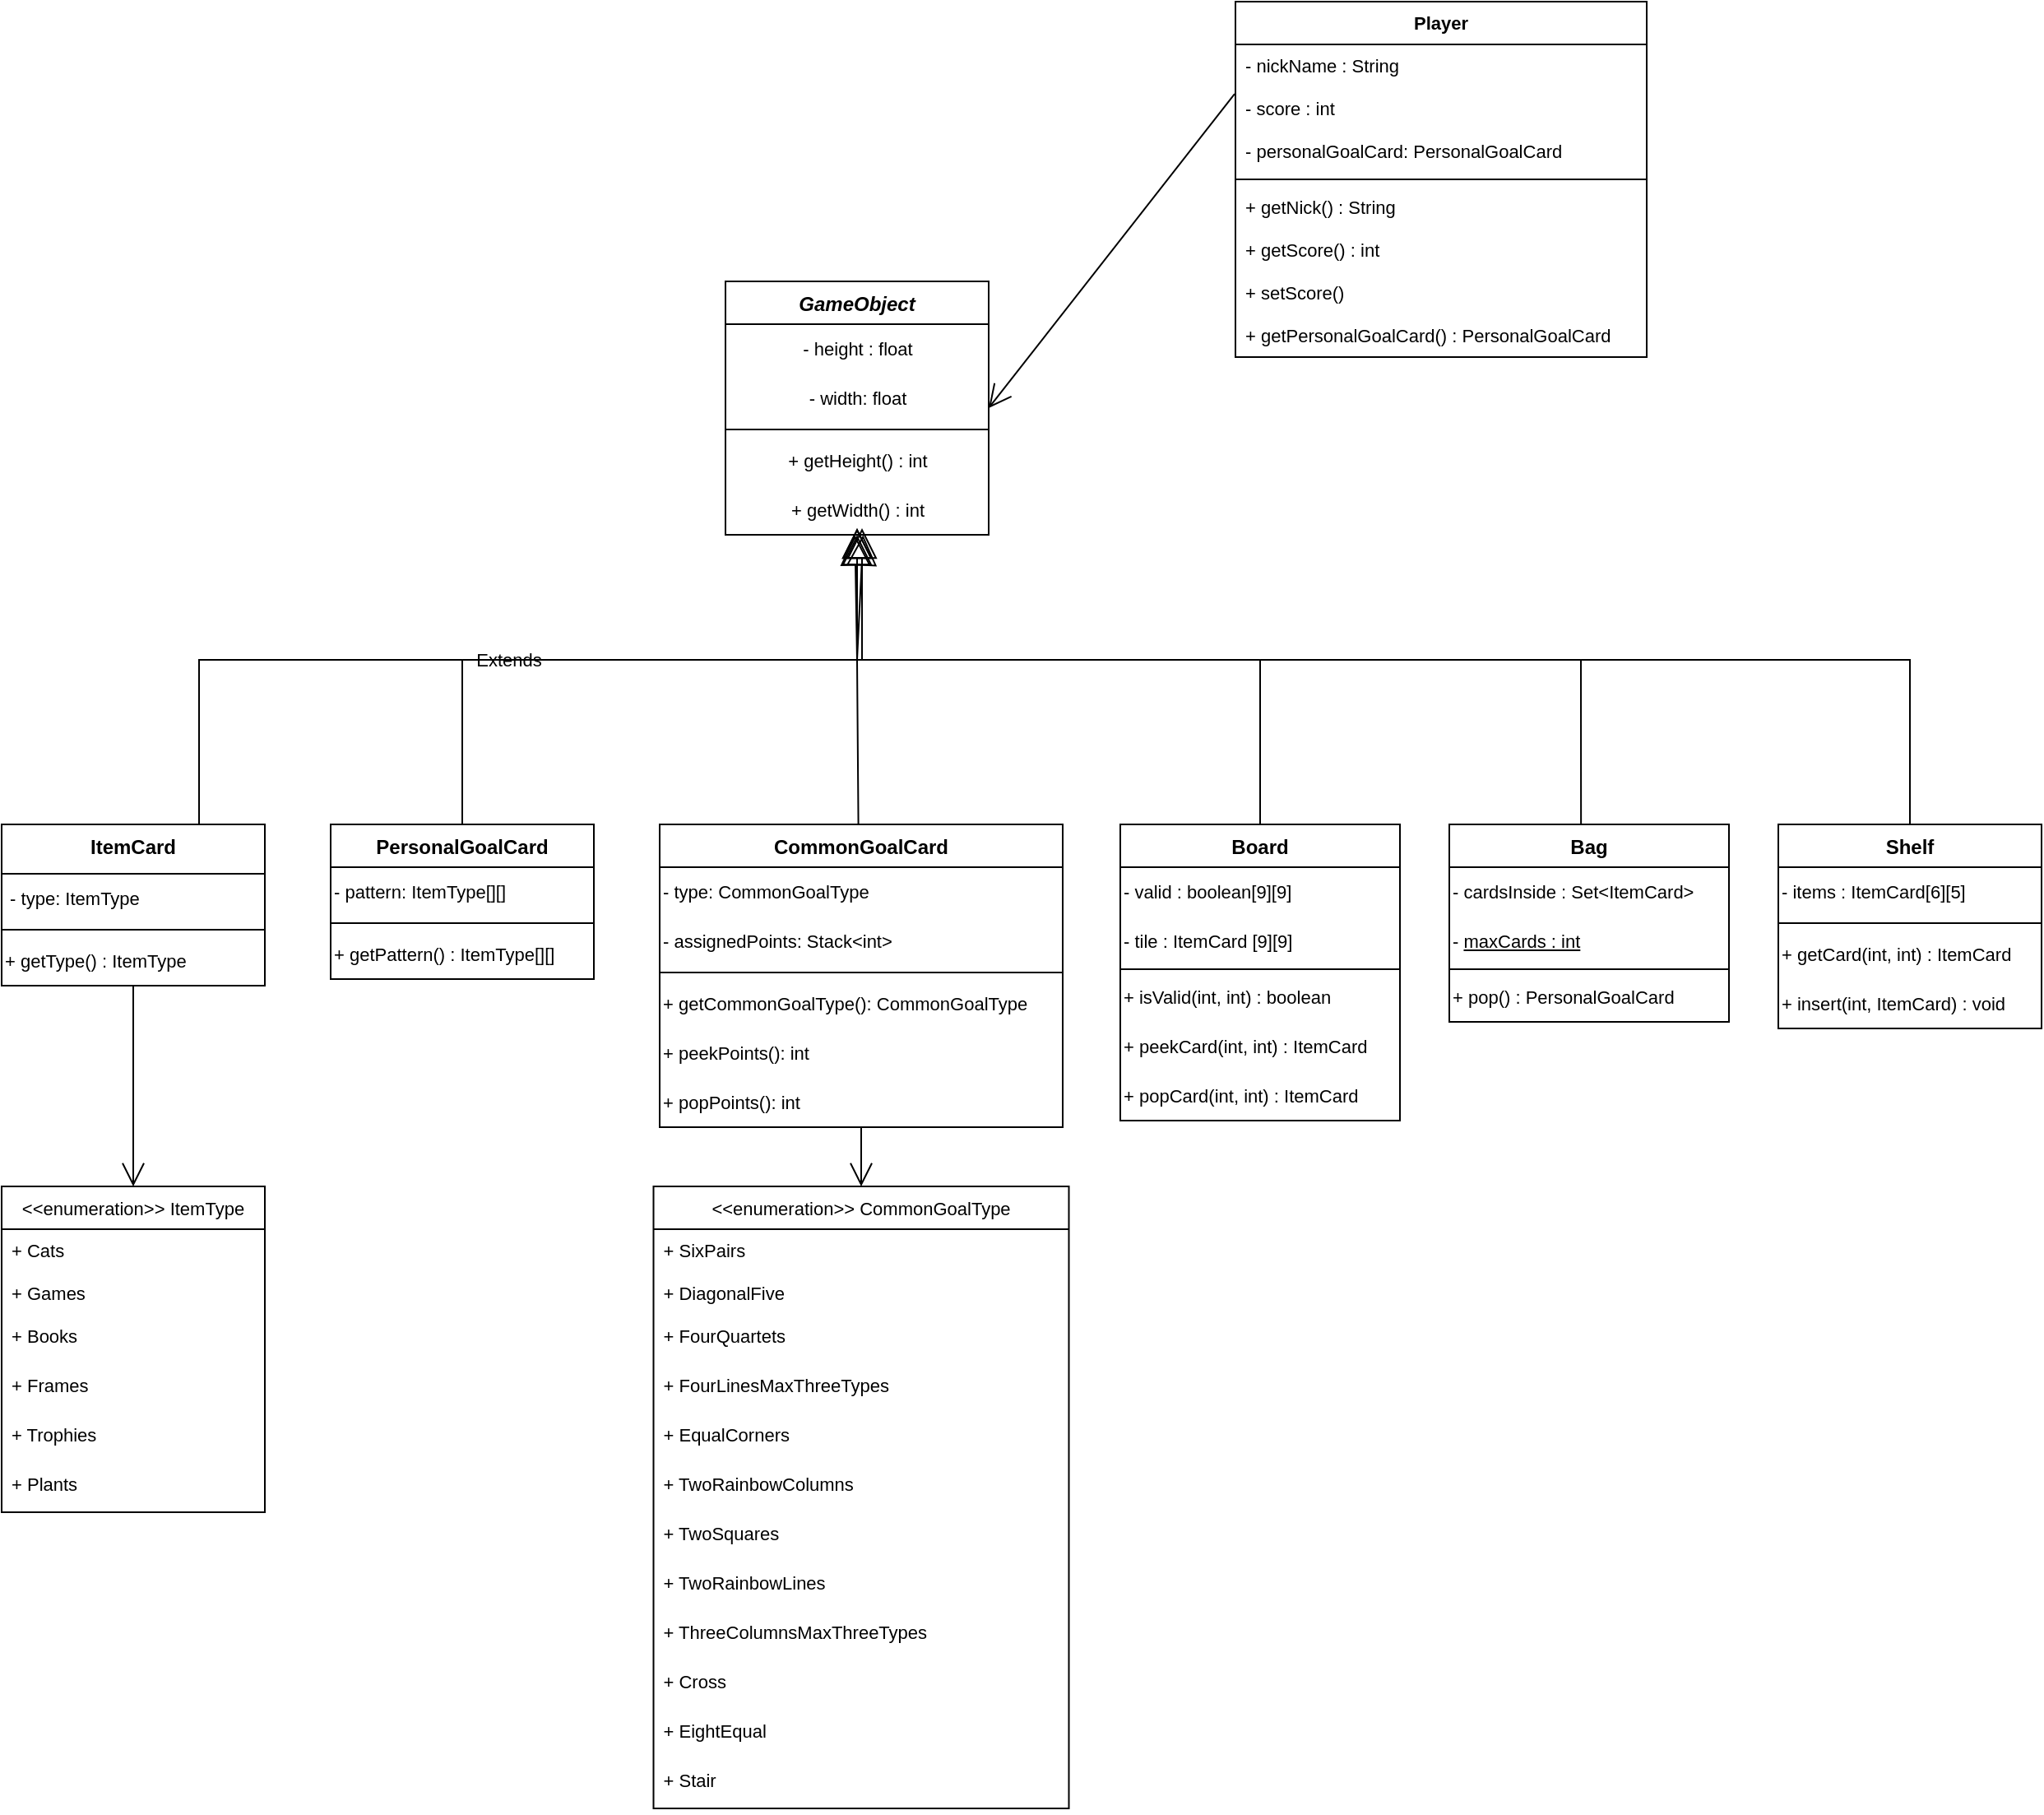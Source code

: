 <mxfile version="20.5.3" type="embed"><diagram id="C5RBs43oDa-KdzZeNtuy" name="Page-1"><mxGraphModel dx="778" dy="625" grid="1" gridSize="10" guides="1" tooltips="1" connect="1" arrows="1" fold="1" page="1" pageScale="1" pageWidth="4681" pageHeight="3300" math="0" shadow="0"><root><mxCell id="WIyWlLk6GJQsqaUBKTNV-0"/><mxCell id="WIyWlLk6GJQsqaUBKTNV-1" parent="WIyWlLk6GJQsqaUBKTNV-0"/><mxCell id="zkfFHV4jXpPFQw0GAbJ--0" value="GameObject" style="swimlane;fontStyle=3;align=center;verticalAlign=top;childLayout=stackLayout;horizontal=1;startSize=26;horizontalStack=0;resizeParent=1;resizeLast=0;collapsible=1;marginBottom=0;rounded=0;shadow=0;strokeWidth=1;" parent="WIyWlLk6GJQsqaUBKTNV-1" vertex="1"><mxGeometry x="760" y="330" width="160" height="154" as="geometry"><mxRectangle x="220" y="120" width="160" height="26" as="alternateBounds"/></mxGeometry></mxCell><mxCell id="217" value="- height : float" style="text;html=1;align=center;verticalAlign=middle;resizable=0;points=[];autosize=1;strokeColor=none;fillColor=none;fontSize=11;" parent="zkfFHV4jXpPFQw0GAbJ--0" vertex="1"><mxGeometry y="26" width="160" height="30" as="geometry"/></mxCell><mxCell id="218" value="- width: float" style="text;html=1;align=center;verticalAlign=middle;resizable=0;points=[];autosize=1;strokeColor=none;fillColor=none;fontSize=11;" parent="zkfFHV4jXpPFQw0GAbJ--0" vertex="1"><mxGeometry y="56" width="160" height="30" as="geometry"/></mxCell><mxCell id="zkfFHV4jXpPFQw0GAbJ--4" value="" style="line;html=1;strokeWidth=1;align=left;verticalAlign=middle;spacingTop=-1;spacingLeft=3;spacingRight=3;rotatable=0;labelPosition=right;points=[];portConstraint=eastwest;" parent="zkfFHV4jXpPFQw0GAbJ--0" vertex="1"><mxGeometry y="86" width="160" height="8" as="geometry"/></mxCell><mxCell id="219" value="+ getHeight() : int" style="text;html=1;align=center;verticalAlign=middle;resizable=0;points=[];autosize=1;strokeColor=none;fillColor=none;fontSize=11;" parent="zkfFHV4jXpPFQw0GAbJ--0" vertex="1"><mxGeometry y="94" width="160" height="30" as="geometry"/></mxCell><mxCell id="220" value="+ getWidth() : int" style="text;html=1;align=center;verticalAlign=middle;resizable=0;points=[];autosize=1;strokeColor=none;fillColor=none;fontSize=11;" parent="zkfFHV4jXpPFQw0GAbJ--0" vertex="1"><mxGeometry y="124" width="160" height="30" as="geometry"/></mxCell><mxCell id="31" value="PersonalGoalCard" style="swimlane;fontStyle=1;align=center;verticalAlign=top;childLayout=stackLayout;horizontal=1;startSize=26;horizontalStack=0;resizeParent=1;resizeParentMax=0;resizeLast=0;collapsible=1;marginBottom=0;" parent="WIyWlLk6GJQsqaUBKTNV-1" vertex="1"><mxGeometry x="520" y="660" width="160" height="94" as="geometry"/></mxCell><mxCell id="211" value="- pattern: ItemType[][]" style="text;html=1;align=left;verticalAlign=middle;resizable=0;points=[];autosize=1;strokeColor=none;fillColor=none;fontSize=11;" parent="31" vertex="1"><mxGeometry y="26" width="160" height="30" as="geometry"/></mxCell><mxCell id="33" value="" style="line;strokeWidth=1;fillColor=none;align=left;verticalAlign=middle;spacingTop=-1;spacingLeft=3;spacingRight=3;rotatable=0;labelPosition=right;points=[];portConstraint=eastwest;strokeColor=inherit;" parent="31" vertex="1"><mxGeometry y="56" width="160" height="8" as="geometry"/></mxCell><mxCell id="214" value="+ getPattern() : ItemType[][]" style="text;html=1;align=left;verticalAlign=middle;resizable=0;points=[];autosize=1;strokeColor=none;fillColor=none;fontSize=11;" parent="31" vertex="1"><mxGeometry y="64" width="160" height="30" as="geometry"/></mxCell><mxCell id="39" value="Board" style="swimlane;fontStyle=1;align=center;verticalAlign=top;childLayout=stackLayout;horizontal=1;startSize=26;horizontalStack=0;resizeParent=1;resizeParentMax=0;resizeLast=0;collapsible=1;marginBottom=0;" parent="WIyWlLk6GJQsqaUBKTNV-1" vertex="1"><mxGeometry x="1000" y="660" width="170" height="180" as="geometry"/></mxCell><mxCell id="192" value="- valid : boolean[9][9]" style="text;html=1;align=left;verticalAlign=middle;resizable=0;points=[];autosize=1;strokeColor=none;fillColor=none;fontSize=11;" parent="39" vertex="1"><mxGeometry y="26" width="170" height="30" as="geometry"/></mxCell><mxCell id="193" value="- tile : ItemCard [9][9]" style="text;html=1;align=left;verticalAlign=middle;resizable=0;points=[];autosize=1;strokeColor=none;fillColor=none;fontSize=11;" parent="39" vertex="1"><mxGeometry y="56" width="170" height="30" as="geometry"/></mxCell><mxCell id="41" value="" style="line;strokeWidth=1;fillColor=none;align=left;verticalAlign=middle;spacingTop=-1;spacingLeft=3;spacingRight=3;rotatable=0;labelPosition=right;points=[];portConstraint=eastwest;strokeColor=inherit;" parent="39" vertex="1"><mxGeometry y="86" width="170" height="4" as="geometry"/></mxCell><mxCell id="202" value="+ isValid(int, int) : boolean" style="text;html=1;align=left;verticalAlign=middle;resizable=0;points=[];autosize=1;strokeColor=none;fillColor=none;fontSize=11;" parent="39" vertex="1"><mxGeometry y="90" width="170" height="30" as="geometry"/></mxCell><mxCell id="203" value="+ peekCard(int, int) : ItemCard" style="text;html=1;align=left;verticalAlign=middle;resizable=0;points=[];autosize=1;strokeColor=none;fillColor=none;fontSize=11;" parent="39" vertex="1"><mxGeometry y="120" width="170" height="30" as="geometry"/></mxCell><mxCell id="204" value="+ popCard(int, int) : ItemCard" style="text;html=1;align=left;verticalAlign=middle;resizable=0;points=[];autosize=1;strokeColor=none;fillColor=none;fontSize=11;" parent="39" vertex="1"><mxGeometry y="150" width="170" height="30" as="geometry"/></mxCell><mxCell id="43" value="Bag" style="swimlane;fontStyle=1;align=center;verticalAlign=top;childLayout=stackLayout;horizontal=1;startSize=26;horizontalStack=0;resizeParent=1;resizeParentMax=0;resizeLast=0;collapsible=1;marginBottom=0;" parent="WIyWlLk6GJQsqaUBKTNV-1" vertex="1"><mxGeometry x="1200" y="660" width="170" height="120" as="geometry"><mxRectangle x="860" y="749" width="60" height="30" as="alternateBounds"/></mxGeometry></mxCell><mxCell id="145" value="- cardsInside : Set&amp;lt;ItemCard&amp;gt;" style="text;html=1;align=left;verticalAlign=middle;resizable=0;points=[];autosize=1;strokeColor=none;fillColor=none;fontSize=11;" parent="43" vertex="1"><mxGeometry y="26" width="170" height="30" as="geometry"/></mxCell><mxCell id="147" value="- &lt;u&gt;maxCards : int&lt;/u&gt;" style="text;html=1;align=left;verticalAlign=middle;resizable=0;points=[];autosize=1;strokeColor=none;fillColor=none;fontSize=11;" parent="43" vertex="1"><mxGeometry y="56" width="170" height="30" as="geometry"/></mxCell><mxCell id="45" value="" style="line;strokeWidth=1;fillColor=none;align=left;verticalAlign=middle;spacingTop=-1;spacingLeft=3;spacingRight=3;rotatable=0;labelPosition=right;points=[];portConstraint=eastwest;strokeColor=inherit;" parent="43" vertex="1"><mxGeometry y="86" width="170" height="4" as="geometry"/></mxCell><mxCell id="158" value="+ pop() : PersonalGoalCard" style="text;html=1;align=left;verticalAlign=middle;resizable=0;points=[];autosize=1;strokeColor=none;fillColor=none;fontSize=11;" parent="43" vertex="1"><mxGeometry y="90" width="170" height="30" as="geometry"/></mxCell><mxCell id="51" value="Shelf" style="swimlane;fontStyle=1;align=center;verticalAlign=top;childLayout=stackLayout;horizontal=1;startSize=26;horizontalStack=0;resizeParent=1;resizeParentMax=0;resizeLast=0;collapsible=1;marginBottom=0;" parent="WIyWlLk6GJQsqaUBKTNV-1" vertex="1"><mxGeometry x="1400" y="660" width="160" height="124" as="geometry"/></mxCell><mxCell id="198" value="- items : ItemCard[6][5]" style="text;html=1;align=left;verticalAlign=middle;resizable=0;points=[];autosize=1;strokeColor=none;fillColor=none;fontSize=11;" parent="51" vertex="1"><mxGeometry y="26" width="160" height="30" as="geometry"/></mxCell><mxCell id="53" value="" style="line;strokeWidth=1;fillColor=none;align=left;verticalAlign=middle;spacingTop=-1;spacingLeft=3;spacingRight=3;rotatable=0;labelPosition=right;points=[];portConstraint=eastwest;strokeColor=inherit;" parent="51" vertex="1"><mxGeometry y="56" width="160" height="8" as="geometry"/></mxCell><mxCell id="205" value="+ getCard(int, int) : ItemCard" style="text;html=1;align=left;verticalAlign=middle;resizable=0;points=[];autosize=1;strokeColor=none;fillColor=none;fontSize=11;" parent="51" vertex="1"><mxGeometry y="64" width="160" height="30" as="geometry"/></mxCell><mxCell id="206" value="+ insert(int, ItemCard) : void" style="text;html=1;align=left;verticalAlign=middle;resizable=0;points=[];autosize=1;strokeColor=none;fillColor=none;fontSize=11;" parent="51" vertex="1"><mxGeometry y="94" width="160" height="30" as="geometry"/></mxCell><mxCell id="55" value="ItemCard" style="swimlane;fontStyle=1;align=center;verticalAlign=top;childLayout=stackLayout;horizontal=1;startSize=30;horizontalStack=0;resizeParent=1;resizeParentMax=0;resizeLast=0;collapsible=1;marginBottom=0;" parent="WIyWlLk6GJQsqaUBKTNV-1" vertex="1"><mxGeometry x="320" y="660" width="160" height="98" as="geometry"><mxRectangle x="260" y="970" width="110" height="30" as="alternateBounds"/></mxGeometry></mxCell><mxCell id="207" value="&amp;nbsp;- type: ItemType" style="text;html=1;align=left;verticalAlign=middle;resizable=0;points=[];autosize=1;strokeColor=none;fillColor=none;fontSize=11;" parent="55" vertex="1"><mxGeometry y="30" width="160" height="30" as="geometry"/></mxCell><mxCell id="56" value="" style="line;strokeWidth=1;fillColor=none;align=left;verticalAlign=middle;spacingTop=-1;spacingLeft=3;spacingRight=3;rotatable=0;labelPosition=right;points=[];portConstraint=eastwest;strokeColor=inherit;" parent="55" vertex="1"><mxGeometry y="60" width="160" height="8" as="geometry"/></mxCell><mxCell id="223" value="+ getType() : ItemType" style="text;html=1;align=left;verticalAlign=middle;resizable=0;points=[];autosize=1;strokeColor=none;fillColor=none;fontSize=11;" parent="55" vertex="1"><mxGeometry y="68" width="160" height="30" as="geometry"/></mxCell><mxCell id="57" value="CommonGoalCard" style="swimlane;fontStyle=1;align=center;verticalAlign=top;childLayout=stackLayout;horizontal=1;startSize=26;horizontalStack=0;resizeParent=1;resizeParentMax=0;resizeLast=0;collapsible=1;marginBottom=0;" parent="WIyWlLk6GJQsqaUBKTNV-1" vertex="1"><mxGeometry x="720" y="660" width="245" height="184" as="geometry"/></mxCell><mxCell id="208" value="- type: CommonGoalType" style="text;html=1;align=left;verticalAlign=middle;resizable=0;points=[];autosize=1;strokeColor=none;fillColor=none;fontSize=11;" parent="57" vertex="1"><mxGeometry y="26" width="245" height="30" as="geometry"/></mxCell><mxCell id="209" value="- assignedPoints: Stack&amp;lt;int&amp;gt;" style="text;html=1;align=left;verticalAlign=middle;resizable=0;points=[];autosize=1;strokeColor=none;fillColor=none;fontSize=11;" parent="57" vertex="1"><mxGeometry y="56" width="245" height="30" as="geometry"/></mxCell><mxCell id="58" value="" style="line;strokeWidth=1;fillColor=none;align=left;verticalAlign=middle;spacingTop=-1;spacingLeft=3;spacingRight=3;rotatable=0;labelPosition=right;points=[];portConstraint=eastwest;strokeColor=inherit;" parent="57" vertex="1"><mxGeometry y="86" width="245" height="8" as="geometry"/></mxCell><mxCell id="221" value="+ getCommonGoalType(): CommonGoalType" style="text;html=1;align=left;verticalAlign=middle;resizable=0;points=[];autosize=1;strokeColor=none;fillColor=none;fontSize=11;" parent="57" vertex="1"><mxGeometry y="94" width="245" height="30" as="geometry"/></mxCell><mxCell id="222" value="+ peekPoints(): int" style="text;html=1;align=left;verticalAlign=middle;resizable=0;points=[];autosize=1;strokeColor=none;fillColor=none;fontSize=11;" parent="57" vertex="1"><mxGeometry y="124" width="245" height="30" as="geometry"/></mxCell><mxCell id="224" value="+ popPoints(): int" style="text;html=1;align=left;verticalAlign=middle;resizable=0;points=[];autosize=1;strokeColor=none;fillColor=none;fontSize=11;" parent="57" vertex="1"><mxGeometry y="154" width="245" height="30" as="geometry"/></mxCell><mxCell id="73" value="&lt;&lt;enumeration&gt;&gt; ItemType" style="swimlane;fontStyle=0;childLayout=stackLayout;horizontal=1;startSize=26;fillColor=none;horizontalStack=0;resizeParent=1;resizeParentMax=0;resizeLast=0;collapsible=1;marginBottom=0;fontSize=11;" parent="WIyWlLk6GJQsqaUBKTNV-1" vertex="1"><mxGeometry x="320" y="880" width="160" height="198" as="geometry"><mxRectangle x="270" y="1080" width="190" height="30" as="alternateBounds"/></mxGeometry></mxCell><mxCell id="74" value="+ Cats" style="text;strokeColor=none;fillColor=none;align=left;verticalAlign=top;spacingLeft=4;spacingRight=4;overflow=hidden;rotatable=0;points=[[0,0.5],[1,0.5]];portConstraint=eastwest;fontSize=11;" parent="73" vertex="1"><mxGeometry y="26" width="160" height="26" as="geometry"/></mxCell><mxCell id="75" value="+ Games" style="text;strokeColor=none;fillColor=none;align=left;verticalAlign=top;spacingLeft=4;spacingRight=4;overflow=hidden;rotatable=0;points=[[0,0.5],[1,0.5]];portConstraint=eastwest;fontSize=11;" parent="73" vertex="1"><mxGeometry y="52" width="160" height="26" as="geometry"/></mxCell><mxCell id="76" value="+ Books" style="text;strokeColor=none;fillColor=none;align=left;verticalAlign=top;spacingLeft=4;spacingRight=4;overflow=hidden;rotatable=0;points=[[0,0.5],[1,0.5]];portConstraint=eastwest;fontSize=11;" parent="73" vertex="1"><mxGeometry y="78" width="160" height="30" as="geometry"/></mxCell><mxCell id="80" value="+ Frames" style="text;strokeColor=none;fillColor=none;align=left;verticalAlign=top;spacingLeft=4;spacingRight=4;overflow=hidden;rotatable=0;points=[[0,0.5],[1,0.5]];portConstraint=eastwest;fontSize=11;" parent="73" vertex="1"><mxGeometry y="108" width="160" height="30" as="geometry"/></mxCell><mxCell id="81" value="+ Trophies" style="text;strokeColor=none;fillColor=none;align=left;verticalAlign=top;spacingLeft=4;spacingRight=4;overflow=hidden;rotatable=0;points=[[0,0.5],[1,0.5]];portConstraint=eastwest;fontSize=11;" parent="73" vertex="1"><mxGeometry y="138" width="160" height="30" as="geometry"/></mxCell><mxCell id="82" value="+ Plants" style="text;strokeColor=none;fillColor=none;align=left;verticalAlign=top;spacingLeft=4;spacingRight=4;overflow=hidden;rotatable=0;points=[[0,0.5],[1,0.5]];portConstraint=eastwest;fontSize=11;" parent="73" vertex="1"><mxGeometry y="168" width="160" height="30" as="geometry"/></mxCell><mxCell id="77" value="" style="endArrow=open;endFill=1;endSize=12;html=1;rounded=0;strokeColor=default;fontSize=11;entryX=0.5;entryY=0;entryDx=0;entryDy=0;exitX=0.5;exitY=1;exitDx=0;exitDy=0;" parent="WIyWlLk6GJQsqaUBKTNV-1" source="55" target="73" edge="1"><mxGeometry width="160" relative="1" as="geometry"><mxPoint x="290" y="640" as="sourcePoint"/><mxPoint x="450" y="640" as="targetPoint"/></mxGeometry></mxCell><mxCell id="121" value="&lt;&lt;enumeration&gt;&gt; CommonGoalType" style="swimlane;fontStyle=0;childLayout=stackLayout;horizontal=1;startSize=26;fillColor=none;horizontalStack=0;resizeParent=1;resizeParentMax=0;resizeLast=0;collapsible=1;marginBottom=0;fontSize=11;" parent="WIyWlLk6GJQsqaUBKTNV-1" vertex="1"><mxGeometry x="716.25" y="880" width="252.5" height="378" as="geometry"><mxRectangle x="270" y="1080" width="190" height="30" as="alternateBounds"/></mxGeometry></mxCell><mxCell id="122" value="+ SixPairs" style="text;strokeColor=none;fillColor=none;align=left;verticalAlign=top;spacingLeft=4;spacingRight=4;overflow=hidden;rotatable=0;points=[[0,0.5],[1,0.5]];portConstraint=eastwest;fontSize=11;" parent="121" vertex="1"><mxGeometry y="26" width="252.5" height="26" as="geometry"/></mxCell><mxCell id="123" value="+ DiagonalFive" style="text;strokeColor=none;fillColor=none;align=left;verticalAlign=top;spacingLeft=4;spacingRight=4;overflow=hidden;rotatable=0;points=[[0,0.5],[1,0.5]];portConstraint=eastwest;fontSize=11;" parent="121" vertex="1"><mxGeometry y="52" width="252.5" height="26" as="geometry"/></mxCell><mxCell id="124" value="+ FourQuartets" style="text;strokeColor=none;fillColor=none;align=left;verticalAlign=top;spacingLeft=4;spacingRight=4;overflow=hidden;rotatable=0;points=[[0,0.5],[1,0.5]];portConstraint=eastwest;fontSize=11;" parent="121" vertex="1"><mxGeometry y="78" width="252.5" height="30" as="geometry"/></mxCell><mxCell id="125" value="+ FourLinesMaxThreeTypes" style="text;strokeColor=none;fillColor=none;align=left;verticalAlign=top;spacingLeft=4;spacingRight=4;overflow=hidden;rotatable=0;points=[[0,0.5],[1,0.5]];portConstraint=eastwest;fontSize=11;" parent="121" vertex="1"><mxGeometry y="108" width="252.5" height="30" as="geometry"/></mxCell><mxCell id="126" value="+ EqualCorners" style="text;strokeColor=none;fillColor=none;align=left;verticalAlign=top;spacingLeft=4;spacingRight=4;overflow=hidden;rotatable=0;points=[[0,0.5],[1,0.5]];portConstraint=eastwest;fontSize=11;" parent="121" vertex="1"><mxGeometry y="138" width="252.5" height="30" as="geometry"/></mxCell><mxCell id="127" value="+ TwoRainbowColumns" style="text;strokeColor=none;fillColor=none;align=left;verticalAlign=top;spacingLeft=4;spacingRight=4;overflow=hidden;rotatable=0;points=[[0,0.5],[1,0.5]];portConstraint=eastwest;fontSize=11;" parent="121" vertex="1"><mxGeometry y="168" width="252.5" height="30" as="geometry"/></mxCell><mxCell id="131" value="+ TwoSquares" style="text;strokeColor=none;fillColor=none;align=left;verticalAlign=top;spacingLeft=4;spacingRight=4;overflow=hidden;rotatable=0;points=[[0,0.5],[1,0.5]];portConstraint=eastwest;fontSize=11;" parent="121" vertex="1"><mxGeometry y="198" width="252.5" height="30" as="geometry"/></mxCell><mxCell id="132" value="+ TwoRainbowLines" style="text;strokeColor=none;fillColor=none;align=left;verticalAlign=top;spacingLeft=4;spacingRight=4;overflow=hidden;rotatable=0;points=[[0,0.5],[1,0.5]];portConstraint=eastwest;fontSize=11;" parent="121" vertex="1"><mxGeometry y="228" width="252.5" height="30" as="geometry"/></mxCell><mxCell id="133" value="+ ThreeColumnsMaxThreeTypes" style="text;strokeColor=none;fillColor=none;align=left;verticalAlign=top;spacingLeft=4;spacingRight=4;overflow=hidden;rotatable=0;points=[[0,0.5],[1,0.5]];portConstraint=eastwest;fontSize=11;" parent="121" vertex="1"><mxGeometry y="258" width="252.5" height="30" as="geometry"/></mxCell><mxCell id="134" value="+ Cross" style="text;strokeColor=none;fillColor=none;align=left;verticalAlign=top;spacingLeft=4;spacingRight=4;overflow=hidden;rotatable=0;points=[[0,0.5],[1,0.5]];portConstraint=eastwest;fontSize=11;" parent="121" vertex="1"><mxGeometry y="288" width="252.5" height="30" as="geometry"/></mxCell><mxCell id="135" value="+ EightEqual" style="text;strokeColor=none;fillColor=none;align=left;verticalAlign=top;spacingLeft=4;spacingRight=4;overflow=hidden;rotatable=0;points=[[0,0.5],[1,0.5]];portConstraint=eastwest;fontSize=11;" parent="121" vertex="1"><mxGeometry y="318" width="252.5" height="30" as="geometry"/></mxCell><mxCell id="136" value="+ Stair" style="text;strokeColor=none;fillColor=none;align=left;verticalAlign=top;spacingLeft=4;spacingRight=4;overflow=hidden;rotatable=0;points=[[0,0.5],[1,0.5]];portConstraint=eastwest;fontSize=11;" parent="121" vertex="1"><mxGeometry y="348" width="252.5" height="30" as="geometry"/></mxCell><mxCell id="128" value="" style="endArrow=open;endFill=1;endSize=12;html=1;rounded=0;strokeColor=default;fontSize=11;exitX=0.5;exitY=1;exitDx=0;exitDy=0;entryX=0.5;entryY=0;entryDx=0;entryDy=0;" parent="WIyWlLk6GJQsqaUBKTNV-1" source="57" target="121" edge="1"><mxGeometry width="160" relative="1" as="geometry"><mxPoint x="590" y="710" as="sourcePoint"/><mxPoint x="750" y="710" as="targetPoint"/></mxGeometry></mxCell><mxCell id="180" value="" style="endArrow=open;endFill=1;endSize=12;html=1;rounded=0;strokeColor=default;fontSize=11;entryX=1;entryY=0.5;entryDx=0;entryDy=0;exitX=-0.002;exitY=0.157;exitDx=0;exitDy=0;exitPerimeter=0;" parent="WIyWlLk6GJQsqaUBKTNV-1" source="186" target="zkfFHV4jXpPFQw0GAbJ--0" edge="1"><mxGeometry width="160" relative="1" as="geometry"><mxPoint x="1120" y="490" as="sourcePoint"/><mxPoint x="920" y="830" as="targetPoint"/></mxGeometry></mxCell><mxCell id="181" value="Player" style="swimlane;fontStyle=1;align=center;verticalAlign=top;childLayout=stackLayout;horizontal=1;startSize=26;horizontalStack=0;resizeParent=1;resizeParentMax=0;resizeLast=0;collapsible=1;marginBottom=0;fontSize=11;" parent="WIyWlLk6GJQsqaUBKTNV-1" vertex="1"><mxGeometry x="1070" y="160" width="250" height="216" as="geometry"/></mxCell><mxCell id="182" value="- nickName : String" style="text;strokeColor=none;fillColor=none;align=left;verticalAlign=top;spacingLeft=4;spacingRight=4;overflow=hidden;rotatable=0;points=[[0,0.5],[1,0.5]];portConstraint=eastwest;fontSize=11;" parent="181" vertex="1"><mxGeometry y="26" width="250" height="26" as="geometry"/></mxCell><mxCell id="186" value="- score : int" style="text;strokeColor=none;fillColor=none;align=left;verticalAlign=top;spacingLeft=4;spacingRight=4;overflow=hidden;rotatable=0;points=[[0,0.5],[1,0.5]];portConstraint=eastwest;fontSize=11;" parent="181" vertex="1"><mxGeometry y="52" width="250" height="26" as="geometry"/></mxCell><mxCell id="215" value="- personalGoalCard: PersonalGoalCard" style="text;strokeColor=none;fillColor=none;align=left;verticalAlign=top;spacingLeft=4;spacingRight=4;overflow=hidden;rotatable=0;points=[[0,0.5],[1,0.5]];portConstraint=eastwest;fontSize=11;" parent="181" vertex="1"><mxGeometry y="78" width="250" height="26" as="geometry"/></mxCell><mxCell id="183" value="" style="line;strokeWidth=1;fillColor=none;align=left;verticalAlign=middle;spacingTop=-1;spacingLeft=3;spacingRight=3;rotatable=0;labelPosition=right;points=[];portConstraint=eastwest;strokeColor=inherit;fontSize=11;" parent="181" vertex="1"><mxGeometry y="104" width="250" height="8" as="geometry"/></mxCell><mxCell id="199" value="+ getNick() : String" style="text;strokeColor=none;fillColor=none;align=left;verticalAlign=top;spacingLeft=4;spacingRight=4;overflow=hidden;rotatable=0;points=[[0,0.5],[1,0.5]];portConstraint=eastwest;fontSize=11;" parent="181" vertex="1"><mxGeometry y="112" width="250" height="26" as="geometry"/></mxCell><mxCell id="184" value="+ getScore() : int" style="text;strokeColor=none;fillColor=none;align=left;verticalAlign=top;spacingLeft=4;spacingRight=4;overflow=hidden;rotatable=0;points=[[0,0.5],[1,0.5]];portConstraint=eastwest;fontSize=11;" parent="181" vertex="1"><mxGeometry y="138" width="250" height="26" as="geometry"/></mxCell><mxCell id="225" value="+ setScore()" style="text;strokeColor=none;fillColor=none;align=left;verticalAlign=top;spacingLeft=4;spacingRight=4;overflow=hidden;rotatable=0;points=[[0,0.5],[1,0.5]];portConstraint=eastwest;fontSize=11;" parent="181" vertex="1"><mxGeometry y="164" width="250" height="26" as="geometry"/></mxCell><mxCell id="216" value="+ getPersonalGoalCard() : PersonalGoalCard" style="text;strokeColor=none;fillColor=none;align=left;verticalAlign=top;spacingLeft=4;spacingRight=4;overflow=hidden;rotatable=0;points=[[0,0.5],[1,0.5]];portConstraint=eastwest;fontSize=11;" parent="181" vertex="1"><mxGeometry y="190" width="250" height="26" as="geometry"/></mxCell><mxCell id="226" value="Extends" style="endArrow=block;endSize=16;endFill=0;html=1;rounded=0;exitX=0.75;exitY=0;exitDx=0;exitDy=0;" edge="1" parent="WIyWlLk6GJQsqaUBKTNV-1" source="55" target="220"><mxGeometry width="160" relative="1" as="geometry"><mxPoint x="540" y="740" as="sourcePoint"/><mxPoint x="700" y="740" as="targetPoint"/><Array as="points"><mxPoint x="440" y="560"/><mxPoint x="840" y="560"/></Array></mxGeometry></mxCell><mxCell id="227" value="" style="endArrow=block;endSize=16;endFill=0;html=1;rounded=0;exitX=0.5;exitY=0;exitDx=0;exitDy=0;entryX=0.492;entryY=1.006;entryDx=0;entryDy=0;entryPerimeter=0;" edge="1" parent="WIyWlLk6GJQsqaUBKTNV-1" source="31" target="220"><mxGeometry x="-0.375" y="120" width="160" relative="1" as="geometry"><mxPoint x="450" y="670" as="sourcePoint"/><mxPoint x="840" y="480" as="targetPoint"/><Array as="points"><mxPoint x="600" y="560"/><mxPoint x="840" y="560"/></Array><mxPoint as="offset"/></mxGeometry></mxCell><mxCell id="228" value="" style="endArrow=block;endSize=16;endFill=0;html=1;rounded=0;exitX=0.493;exitY=-0.003;exitDx=0;exitDy=0;exitPerimeter=0;" edge="1" parent="WIyWlLk6GJQsqaUBKTNV-1" source="57"><mxGeometry x="-0.375" y="120" width="160" relative="1" as="geometry"><mxPoint x="610" y="670" as="sourcePoint"/><mxPoint x="843" y="480" as="targetPoint"/><Array as="points"><mxPoint x="840" y="560"/><mxPoint x="843" y="560"/></Array><mxPoint as="offset"/></mxGeometry></mxCell><mxCell id="229" value="" style="endArrow=block;endSize=16;endFill=0;html=1;rounded=0;exitX=0.5;exitY=0;exitDx=0;exitDy=0;" edge="1" parent="WIyWlLk6GJQsqaUBKTNV-1" source="39"><mxGeometry x="-0.375" y="120" width="160" relative="1" as="geometry"><mxPoint x="610" y="670" as="sourcePoint"/><mxPoint x="840" y="480" as="targetPoint"/><Array as="points"><mxPoint x="1085" y="560"/><mxPoint x="840" y="560"/></Array><mxPoint as="offset"/></mxGeometry></mxCell><mxCell id="230" value="" style="endArrow=block;endSize=16;endFill=0;html=1;rounded=0;exitX=0.5;exitY=0;exitDx=0;exitDy=0;entryX=0.523;entryY=1.006;entryDx=0;entryDy=0;entryPerimeter=0;" edge="1" parent="WIyWlLk6GJQsqaUBKTNV-1" source="51" target="220"><mxGeometry x="-0.375" y="120" width="160" relative="1" as="geometry"><mxPoint x="1095" y="670" as="sourcePoint"/><mxPoint x="850" y="490" as="targetPoint"/><Array as="points"><mxPoint x="1480" y="560"/><mxPoint x="840" y="560"/></Array><mxPoint as="offset"/></mxGeometry></mxCell><mxCell id="231" value="" style="endArrow=block;endSize=16;endFill=0;html=1;rounded=0;exitX=0.471;exitY=0;exitDx=0;exitDy=0;exitPerimeter=0;" edge="1" parent="WIyWlLk6GJQsqaUBKTNV-1" source="43"><mxGeometry x="-0.375" y="120" width="160" relative="1" as="geometry"><mxPoint x="1105" y="680" as="sourcePoint"/><mxPoint x="840" y="480" as="targetPoint"/><Array as="points"><mxPoint x="1280" y="560"/><mxPoint x="840" y="560"/></Array><mxPoint as="offset"/></mxGeometry></mxCell></root></mxGraphModel></diagram></mxfile>